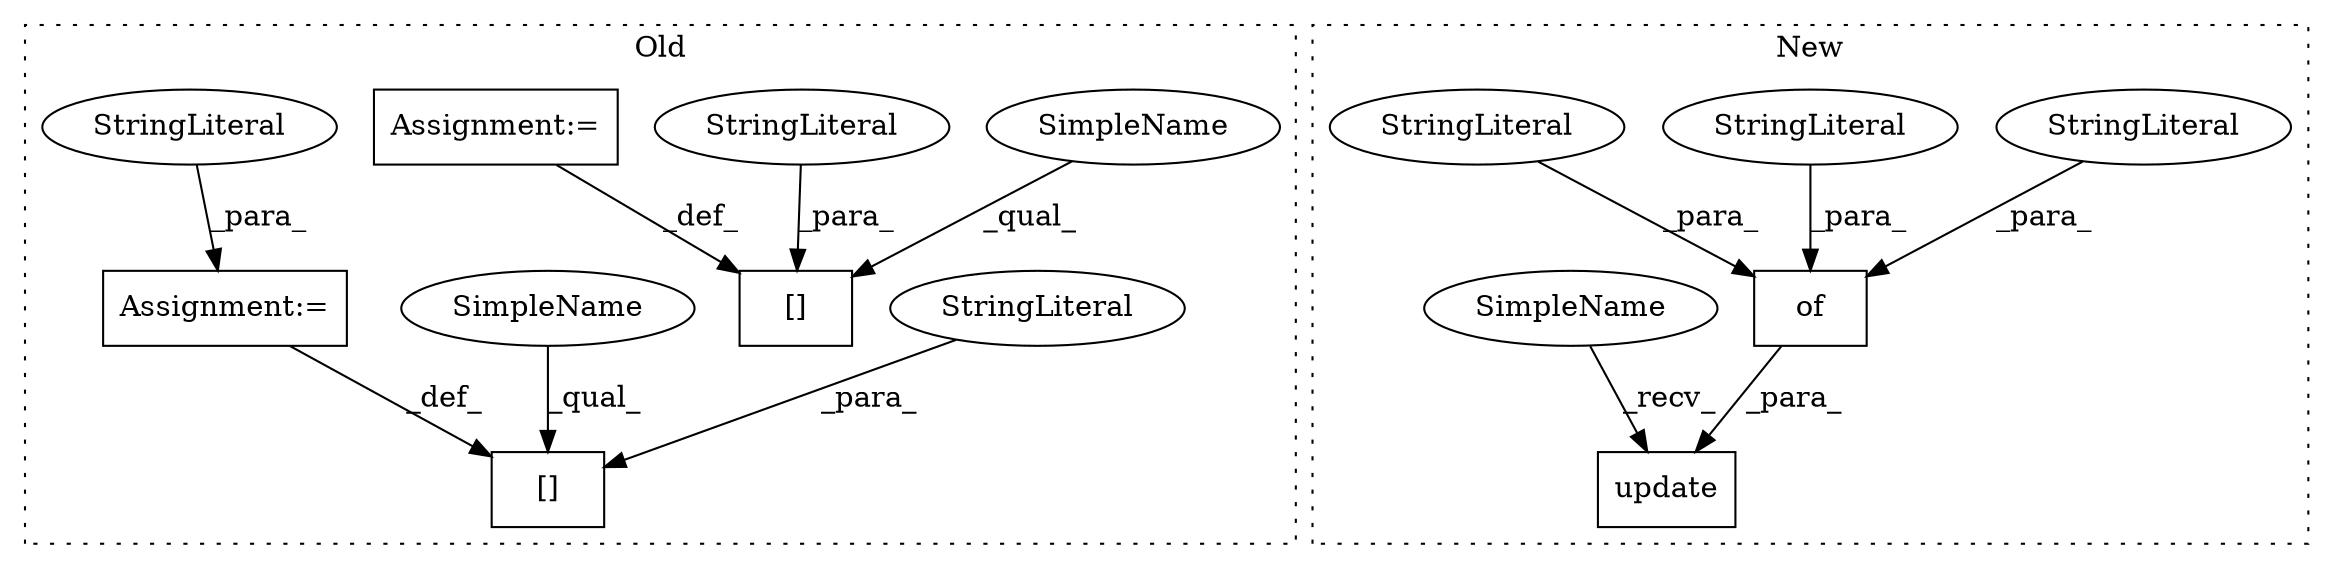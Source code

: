 digraph G {
subgraph cluster0 {
1 [label="[]" a="2" s="8790,8804" l="8,1" shape="box"];
3 [label="Assignment:=" a="7" s="8805" l="1" shape="box"];
4 [label="StringLiteral" a="45" s="8798" l="6" shape="ellipse"];
9 [label="[]" a="2" s="8685,8716" l="8,1" shape="box"];
10 [label="StringLiteral" a="45" s="8693" l="23" shape="ellipse"];
11 [label="Assignment:=" a="7" s="8717" l="1" shape="box"];
12 [label="StringLiteral" a="45" s="8806" l="27" shape="ellipse"];
13 [label="SimpleName" a="42" s="8790" l="7" shape="ellipse"];
14 [label="SimpleName" a="42" s="8685" l="7" shape="ellipse"];
label = "Old";
style="dotted";
}
subgraph cluster1 {
2 [label="update" a="32" s="9493,9800" l="7,1" shape="box"];
5 [label="of" a="32" s="9504,9799" l="3,1" shape="box"];
6 [label="StringLiteral" a="45" s="9682" l="17" shape="ellipse"];
7 [label="StringLiteral" a="45" s="9732" l="27" shape="ellipse"];
8 [label="StringLiteral" a="45" s="9765" l="6" shape="ellipse"];
15 [label="SimpleName" a="42" s="9485" l="7" shape="ellipse"];
label = "New";
style="dotted";
}
3 -> 1 [label="_def_"];
4 -> 1 [label="_para_"];
5 -> 2 [label="_para_"];
6 -> 5 [label="_para_"];
7 -> 5 [label="_para_"];
8 -> 5 [label="_para_"];
10 -> 9 [label="_para_"];
11 -> 9 [label="_def_"];
12 -> 3 [label="_para_"];
13 -> 1 [label="_qual_"];
14 -> 9 [label="_qual_"];
15 -> 2 [label="_recv_"];
}